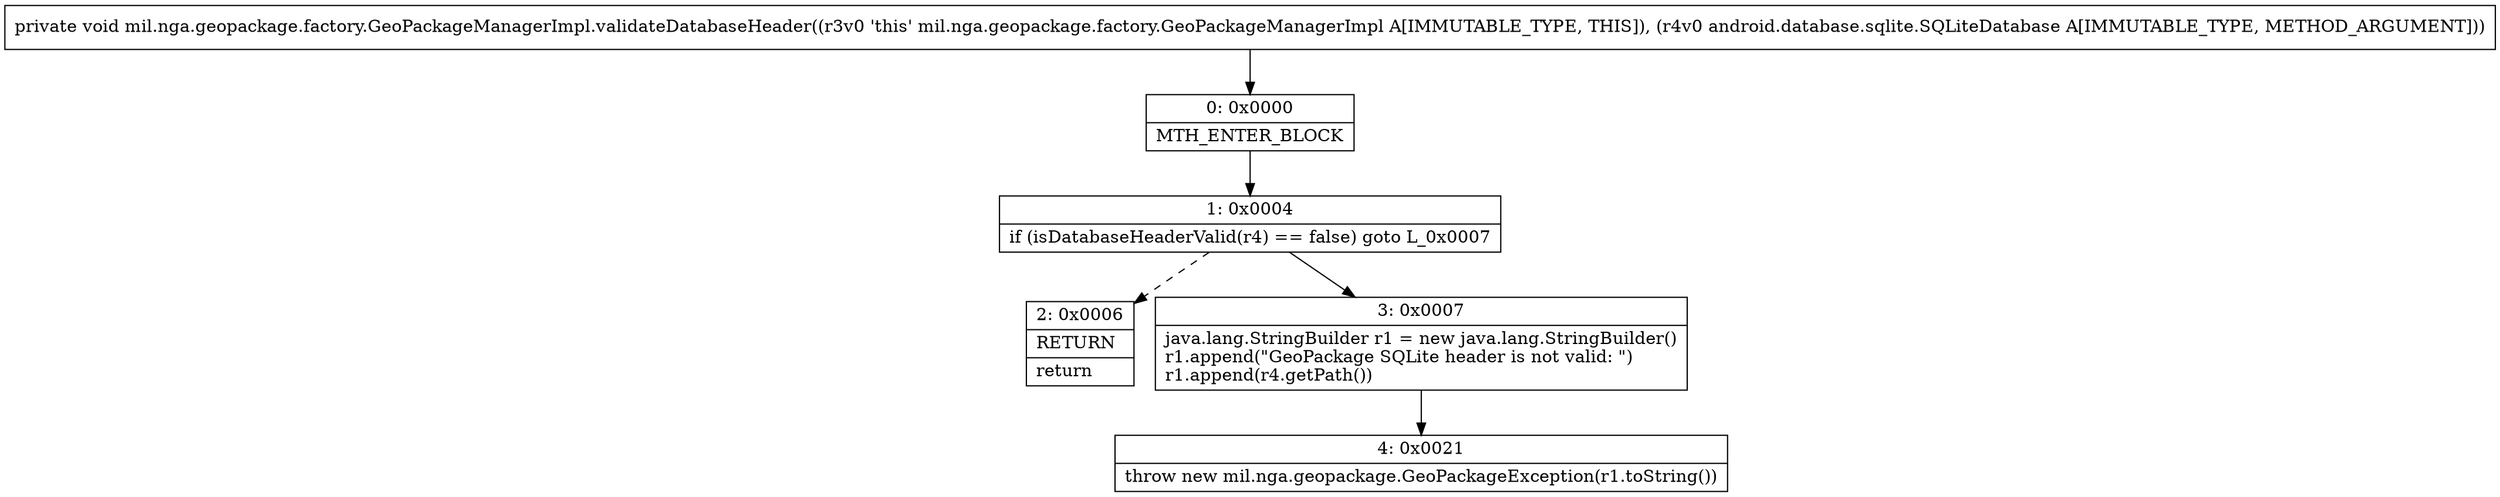 digraph "CFG formil.nga.geopackage.factory.GeoPackageManagerImpl.validateDatabaseHeader(Landroid\/database\/sqlite\/SQLiteDatabase;)V" {
Node_0 [shape=record,label="{0\:\ 0x0000|MTH_ENTER_BLOCK\l}"];
Node_1 [shape=record,label="{1\:\ 0x0004|if (isDatabaseHeaderValid(r4) == false) goto L_0x0007\l}"];
Node_2 [shape=record,label="{2\:\ 0x0006|RETURN\l|return\l}"];
Node_3 [shape=record,label="{3\:\ 0x0007|java.lang.StringBuilder r1 = new java.lang.StringBuilder()\lr1.append(\"GeoPackage SQLite header is not valid: \")\lr1.append(r4.getPath())\l}"];
Node_4 [shape=record,label="{4\:\ 0x0021|throw new mil.nga.geopackage.GeoPackageException(r1.toString())\l}"];
MethodNode[shape=record,label="{private void mil.nga.geopackage.factory.GeoPackageManagerImpl.validateDatabaseHeader((r3v0 'this' mil.nga.geopackage.factory.GeoPackageManagerImpl A[IMMUTABLE_TYPE, THIS]), (r4v0 android.database.sqlite.SQLiteDatabase A[IMMUTABLE_TYPE, METHOD_ARGUMENT])) }"];
MethodNode -> Node_0;
Node_0 -> Node_1;
Node_1 -> Node_2[style=dashed];
Node_1 -> Node_3;
Node_3 -> Node_4;
}

